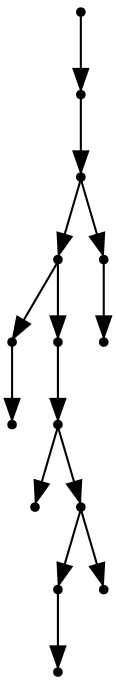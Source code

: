 digraph {
  14 [shape=point];
  13 [shape=point];
  12 [shape=point];
  9 [shape=point];
  1 [shape=point];
  0 [shape=point];
  8 [shape=point];
  7 [shape=point];
  2 [shape=point];
  6 [shape=point];
  4 [shape=point];
  3 [shape=point];
  5 [shape=point];
  11 [shape=point];
  10 [shape=point];
14 -> 13;
13 -> 12;
12 -> 9;
9 -> 1;
1 -> 0;
9 -> 8;
8 -> 7;
7 -> 2;
7 -> 6;
6 -> 4;
4 -> 3;
6 -> 5;
12 -> 11;
11 -> 10;
}
